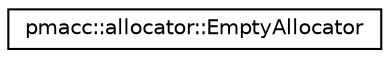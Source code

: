 digraph "Graphical Class Hierarchy"
{
 // LATEX_PDF_SIZE
  edge [fontname="Helvetica",fontsize="10",labelfontname="Helvetica",labelfontsize="10"];
  node [fontname="Helvetica",fontsize="10",shape=record];
  rankdir="LR";
  Node0 [label="pmacc::allocator::EmptyAllocator",height=0.2,width=0.4,color="black", fillcolor="white", style="filled",URL="$structpmacc_1_1allocator_1_1_empty_allocator.html",tooltip=" "];
}
